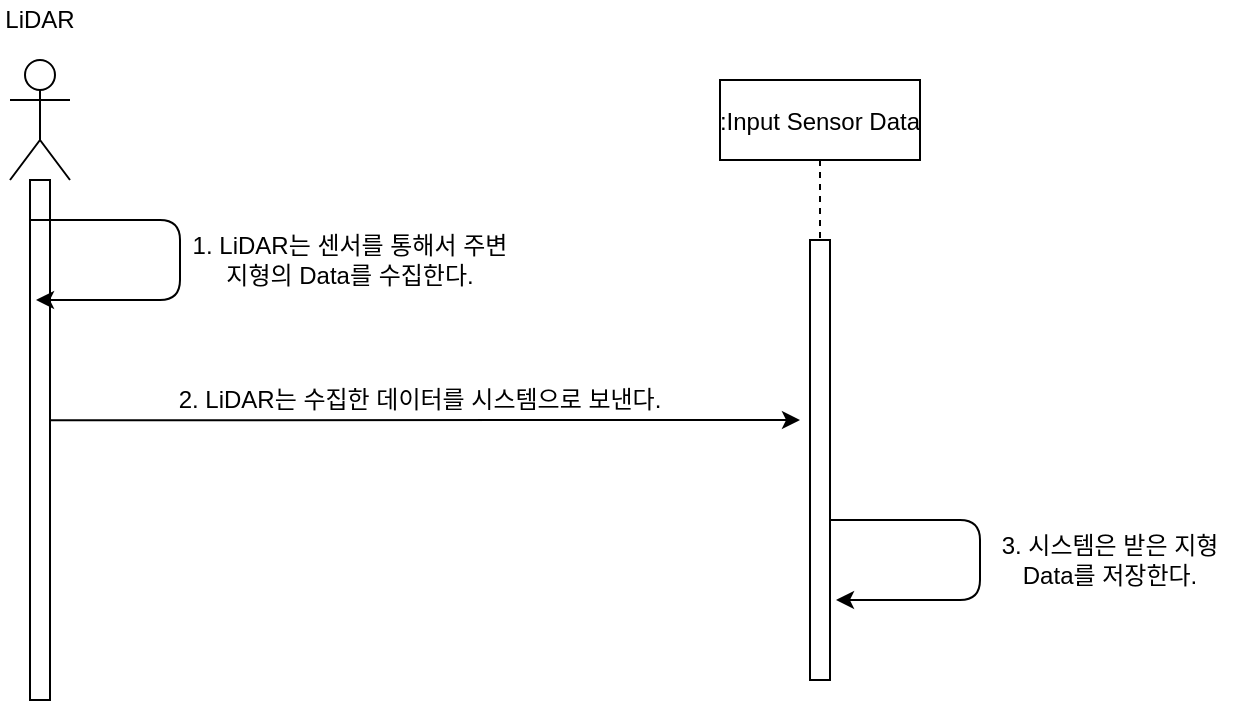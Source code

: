 <mxfile version="14.7.2" type="device" pages="4"><diagram id="3guSomTCZBrmIx5-1MZk" name="지형탐색"><mxGraphModel dx="1278" dy="548" grid="1" gridSize="10" guides="1" tooltips="1" connect="1" arrows="1" fold="1" page="1" pageScale="1" pageWidth="827" pageHeight="1169" math="0" shadow="0"><root><mxCell id="Mint4dMkKTRFK8gv9WQM-0"/><mxCell id="Mint4dMkKTRFK8gv9WQM-1" parent="Mint4dMkKTRFK8gv9WQM-0"/><mxCell id="lDvY7S0ZKRNATYjXZPcy-16" value="" style="shape=umlActor;verticalLabelPosition=bottom;verticalAlign=top;html=1;outlineConnect=0;" parent="Mint4dMkKTRFK8gv9WQM-1" vertex="1"><mxGeometry x="85" y="90" width="30" height="60" as="geometry"/></mxCell><mxCell id="lDvY7S0ZKRNATYjXZPcy-17" value="" style="points=[];perimeter=orthogonalPerimeter;rounded=0;shadow=0;strokeWidth=1;" parent="Mint4dMkKTRFK8gv9WQM-1" vertex="1"><mxGeometry x="95" y="150" width="10" height="260" as="geometry"/></mxCell><mxCell id="lDvY7S0ZKRNATYjXZPcy-18" value="LiDAR" style="text;html=1;strokeColor=none;fillColor=none;align=center;verticalAlign=middle;whiteSpace=wrap;rounded=0;" parent="Mint4dMkKTRFK8gv9WQM-1" vertex="1"><mxGeometry x="80" y="60" width="40" height="20" as="geometry"/></mxCell><mxCell id="lDvY7S0ZKRNATYjXZPcy-20" value="" style="endArrow=classic;html=1;" parent="Mint4dMkKTRFK8gv9WQM-1" edge="1"><mxGeometry width="50" height="50" relative="1" as="geometry"><mxPoint x="495" y="320" as="sourcePoint"/><mxPoint x="498" y="360" as="targetPoint"/><Array as="points"><mxPoint x="570" y="320"/><mxPoint x="570" y="360"/></Array></mxGeometry></mxCell><mxCell id="lDvY7S0ZKRNATYjXZPcy-52" value="" style="endArrow=classic;html=1;" parent="Mint4dMkKTRFK8gv9WQM-1" edge="1"><mxGeometry width="50" height="50" relative="1" as="geometry"><mxPoint x="95" y="170" as="sourcePoint"/><mxPoint x="98" y="210" as="targetPoint"/><Array as="points"><mxPoint x="170" y="170"/><mxPoint x="170" y="210"/></Array></mxGeometry></mxCell><mxCell id="lDvY7S0ZKRNATYjXZPcy-53" value="1. LiDAR는 센서를 통해서 주변 지형의 Data를 수집한다." style="text;html=1;strokeColor=none;fillColor=none;align=center;verticalAlign=middle;whiteSpace=wrap;rounded=0;" parent="Mint4dMkKTRFK8gv9WQM-1" vertex="1"><mxGeometry x="170" y="180" width="170" height="20" as="geometry"/></mxCell><mxCell id="lDvY7S0ZKRNATYjXZPcy-54" value="" style="endArrow=classic;html=1;" parent="Mint4dMkKTRFK8gv9WQM-1" edge="1"><mxGeometry width="50" height="50" relative="1" as="geometry"><mxPoint x="105" y="270.1" as="sourcePoint"/><mxPoint x="480" y="270" as="targetPoint"/></mxGeometry></mxCell><mxCell id="lDvY7S0ZKRNATYjXZPcy-55" value="2. LiDAR는 수집한 데이터를 시스템으로 보낸다." style="text;html=1;strokeColor=none;fillColor=none;align=center;verticalAlign=middle;whiteSpace=wrap;rounded=0;" parent="Mint4dMkKTRFK8gv9WQM-1" vertex="1"><mxGeometry x="130" y="250" width="320" height="20" as="geometry"/></mxCell><mxCell id="lDvY7S0ZKRNATYjXZPcy-57" value="3. 시스템은 받은 지형 Data를 저장한다." style="text;html=1;strokeColor=none;fillColor=none;align=center;verticalAlign=middle;whiteSpace=wrap;rounded=0;" parent="Mint4dMkKTRFK8gv9WQM-1" vertex="1"><mxGeometry x="570" y="330" width="130" height="20" as="geometry"/></mxCell><mxCell id="ZVJivd9Vlf51l9RdBbCk-0" value=":Input Sensor Data" style="shape=umlLifeline;perimeter=lifelinePerimeter;container=1;collapsible=0;recursiveResize=0;rounded=0;shadow=0;strokeWidth=1;" parent="Mint4dMkKTRFK8gv9WQM-1" vertex="1"><mxGeometry x="440" y="100" width="100" height="300" as="geometry"/></mxCell><mxCell id="ZVJivd9Vlf51l9RdBbCk-1" value="" style="points=[];perimeter=orthogonalPerimeter;rounded=0;shadow=0;strokeWidth=1;" parent="ZVJivd9Vlf51l9RdBbCk-0" vertex="1"><mxGeometry x="45" y="80" width="10" height="220" as="geometry"/></mxCell></root></mxGraphModel></diagram><diagram id="TRA6P9yOkkU0ymN70L_i" name="표적탐지"><mxGraphModel dx="1278" dy="548" grid="1" gridSize="10" guides="1" tooltips="1" connect="1" arrows="1" fold="1" page="1" pageScale="1" pageWidth="827" pageHeight="1169" math="0" shadow="0"><root><mxCell id="IlqGTp6bw7h9uI_sXtvV-0"/><mxCell id="IlqGTp6bw7h9uI_sXtvV-1" parent="IlqGTp6bw7h9uI_sXtvV-0"/><mxCell id="9ZH_nY6OEZUBCB2X7mpm-0" value="" style="points=[];perimeter=orthogonalPerimeter;rounded=0;shadow=0;strokeWidth=1;" parent="IlqGTp6bw7h9uI_sXtvV-1" vertex="1"><mxGeometry x="305" y="150" width="10" height="260" as="geometry"/></mxCell><mxCell id="9ZH_nY6OEZUBCB2X7mpm-1" value="" style="shape=umlActor;verticalLabelPosition=bottom;verticalAlign=top;html=1;outlineConnect=0;" parent="IlqGTp6bw7h9uI_sXtvV-1" vertex="1"><mxGeometry x="85" y="90" width="30" height="60" as="geometry"/></mxCell><mxCell id="9ZH_nY6OEZUBCB2X7mpm-2" value="" style="points=[];perimeter=orthogonalPerimeter;rounded=0;shadow=0;strokeWidth=1;" parent="IlqGTp6bw7h9uI_sXtvV-1" vertex="1"><mxGeometry x="95" y="150" width="10" height="260" as="geometry"/></mxCell><mxCell id="9ZH_nY6OEZUBCB2X7mpm-3" value="사용자" style="text;html=1;strokeColor=none;fillColor=none;align=center;verticalAlign=middle;whiteSpace=wrap;rounded=0;" parent="IlqGTp6bw7h9uI_sXtvV-1" vertex="1"><mxGeometry x="80" y="60" width="40" height="20" as="geometry"/></mxCell><mxCell id="9ZH_nY6OEZUBCB2X7mpm-7" value="1.1. RunCamera" style="text;html=1;strokeColor=none;fillColor=none;align=center;verticalAlign=middle;whiteSpace=wrap;rounded=0;" parent="IlqGTp6bw7h9uI_sXtvV-1" vertex="1"><mxGeometry x="349" y="190" width="125" height="20" as="geometry"/></mxCell><mxCell id="9ZH_nY6OEZUBCB2X7mpm-8" value="zed.Camera" style="rounded=0;whiteSpace=wrap;html=1;" parent="IlqGTp6bw7h9uI_sXtvV-1" vertex="1"><mxGeometry x="250" y="80" width="120" height="60" as="geometry"/></mxCell><mxCell id="9ZH_nY6OEZUBCB2X7mpm-11" value="" style="endArrow=classic;html=1;entryX=-0.1;entryY=0.189;entryDx=0;entryDy=0;entryPerimeter=0;" parent="IlqGTp6bw7h9uI_sXtvV-1" target="9ZH_nY6OEZUBCB2X7mpm-0" edge="1"><mxGeometry width="50" height="50" relative="1" as="geometry"><mxPoint x="110" y="199" as="sourcePoint"/><mxPoint x="297.29" y="181.2" as="targetPoint"/></mxGeometry></mxCell><mxCell id="9ZH_nY6OEZUBCB2X7mpm-12" value="1. 사용자는 시스템에서 표적탐지 기능을 실행한다.." style="text;html=1;strokeColor=none;fillColor=none;align=center;verticalAlign=middle;whiteSpace=wrap;rounded=0;" parent="IlqGTp6bw7h9uI_sXtvV-1" vertex="1"><mxGeometry x="120" y="170" width="180" height="20" as="geometry"/></mxCell><mxCell id="9ZH_nY6OEZUBCB2X7mpm-15" value="" style="points=[];perimeter=orthogonalPerimeter;rounded=0;shadow=0;strokeWidth=1;" parent="IlqGTp6bw7h9uI_sXtvV-1" vertex="1"><mxGeometry x="484" y="150" width="10" height="260" as="geometry"/></mxCell><mxCell id="9ZH_nY6OEZUBCB2X7mpm-16" value="" style="endArrow=classic;html=1;entryX=0.1;entryY=0.25;entryDx=0;entryDy=0;entryPerimeter=0;" parent="IlqGTp6bw7h9uI_sXtvV-1" source="9ZH_nY6OEZUBCB2X7mpm-0" target="9ZH_nY6OEZUBCB2X7mpm-15" edge="1"><mxGeometry width="50" height="50" relative="1" as="geometry"><mxPoint x="320" y="230" as="sourcePoint"/><mxPoint x="590" y="215" as="targetPoint"/></mxGeometry></mxCell><mxCell id="9ZH_nY6OEZUBCB2X7mpm-17" value="" style="shape=umlActor;verticalLabelPosition=bottom;verticalAlign=top;html=1;outlineConnect=0;" parent="IlqGTp6bw7h9uI_sXtvV-1" vertex="1"><mxGeometry x="474" y="80" width="30" height="60" as="geometry"/></mxCell><mxCell id="9ZH_nY6OEZUBCB2X7mpm-18" value="ZED Camera" style="text;html=1;strokeColor=none;fillColor=none;align=center;verticalAlign=middle;whiteSpace=wrap;rounded=0;" parent="IlqGTp6bw7h9uI_sXtvV-1" vertex="1"><mxGeometry x="444" y="60" width="90" height="20" as="geometry"/></mxCell><mxCell id="9ZH_nY6OEZUBCB2X7mpm-19" value="" style="points=[];perimeter=orthogonalPerimeter;rounded=0;shadow=0;strokeWidth=1;" parent="IlqGTp6bw7h9uI_sXtvV-1" vertex="1"><mxGeometry x="764" y="145" width="10" height="300" as="geometry"/></mxCell><mxCell id="9ZH_nY6OEZUBCB2X7mpm-20" value="Storage : folder" style="rounded=0;whiteSpace=wrap;html=1;" parent="IlqGTp6bw7h9uI_sXtvV-1" vertex="1"><mxGeometry x="709" y="80" width="120" height="60" as="geometry"/></mxCell><mxCell id="9ZH_nY6OEZUBCB2X7mpm-21" value="" style="endArrow=classic;html=1;exitX=1.02;exitY=0.331;exitDx=0;exitDy=0;exitPerimeter=0;" parent="IlqGTp6bw7h9uI_sXtvV-1" source="9ZH_nY6OEZUBCB2X7mpm-15" edge="1"><mxGeometry width="50" height="50" relative="1" as="geometry"><mxPoint x="609" y="242" as="sourcePoint"/><mxPoint x="762" y="236" as="targetPoint"/></mxGeometry></mxCell><mxCell id="9ZH_nY6OEZUBCB2X7mpm-22" value="2. 시스템은 Camera를 통해 Data를 수집하고 저장한다." style="text;html=1;strokeColor=none;fillColor=none;align=center;verticalAlign=middle;whiteSpace=wrap;rounded=0;" parent="IlqGTp6bw7h9uI_sXtvV-1" vertex="1"><mxGeometry x="534" y="210" width="160" height="20" as="geometry"/></mxCell><mxCell id="9ZH_nY6OEZUBCB2X7mpm-23" value="zed.py" style="rounded=0;whiteSpace=wrap;html=1;" parent="IlqGTp6bw7h9uI_sXtvV-1" vertex="1"><mxGeometry x="919" y="80" width="120" height="60" as="geometry"/></mxCell><mxCell id="9ZH_nY6OEZUBCB2X7mpm-24" value="" style="points=[];perimeter=orthogonalPerimeter;rounded=0;shadow=0;strokeWidth=1;" parent="IlqGTp6bw7h9uI_sXtvV-1" vertex="1"><mxGeometry x="974" y="145" width="10" height="290" as="geometry"/></mxCell><mxCell id="9ZH_nY6OEZUBCB2X7mpm-28" value="" style="endArrow=classic;html=1;" parent="IlqGTp6bw7h9uI_sXtvV-1" edge="1"><mxGeometry width="50" height="50" relative="1" as="geometry"><mxPoint x="774" y="270" as="sourcePoint"/><mxPoint x="969" y="270" as="targetPoint"/><Array as="points"><mxPoint x="839" y="270"/></Array></mxGeometry></mxCell><mxCell id="9ZH_nY6OEZUBCB2X7mpm-29" value="3. 시스템은 수집된 데이터에 접근하여 표적탐지를 수행한다." style="text;html=1;strokeColor=none;fillColor=none;align=center;verticalAlign=middle;whiteSpace=wrap;rounded=0;" parent="IlqGTp6bw7h9uI_sXtvV-1" vertex="1"><mxGeometry x="789" y="240" width="170" height="20" as="geometry"/></mxCell><mxCell id="_4-A8TvrwxdGA8vYdjoW-1" value="main.py" style="rounded=0;whiteSpace=wrap;html=1;" parent="IlqGTp6bw7h9uI_sXtvV-1" vertex="1"><mxGeometry x="1080" y="80" width="120" height="60" as="geometry"/></mxCell><mxCell id="_4-A8TvrwxdGA8vYdjoW-2" value="" style="points=[];perimeter=orthogonalPerimeter;rounded=0;shadow=0;strokeWidth=1;" parent="IlqGTp6bw7h9uI_sXtvV-1" vertex="1"><mxGeometry x="1135" y="145" width="10" height="290" as="geometry"/></mxCell><mxCell id="_4-A8TvrwxdGA8vYdjoW-3" value="" style="endArrow=classic;html=1;exitX=0.069;exitY=1.008;exitDx=0;exitDy=0;exitPerimeter=0;" parent="IlqGTp6bw7h9uI_sXtvV-1" source="_4-A8TvrwxdGA8vYdjoW-4" edge="1"><mxGeometry width="50" height="50" relative="1" as="geometry"><mxPoint x="974" y="290.42" as="sourcePoint"/><mxPoint x="1139" y="290" as="targetPoint"/><Array as="points"><mxPoint x="1009" y="290"/></Array></mxGeometry></mxCell><mxCell id="_4-A8TvrwxdGA8vYdjoW-4" value="3.1. odometry" style="text;html=1;strokeColor=none;fillColor=none;align=center;verticalAlign=middle;whiteSpace=wrap;rounded=0;" parent="IlqGTp6bw7h9uI_sXtvV-1" vertex="1"><mxGeometry x="974" y="270" width="170" height="20" as="geometry"/></mxCell><mxCell id="_4-A8TvrwxdGA8vYdjoW-5" value="" style="endArrow=classic;html=1;" parent="IlqGTp6bw7h9uI_sXtvV-1" edge="1"><mxGeometry width="50" height="50" relative="1" as="geometry"><mxPoint x="1145" y="320" as="sourcePoint"/><mxPoint x="1149" y="400" as="targetPoint"/><Array as="points"><mxPoint x="1199" y="320"/><mxPoint x="1199" y="400"/></Array></mxGeometry></mxCell><mxCell id="_4-A8TvrwxdGA8vYdjoW-6" value="3.2. obj_dect" style="text;html=1;strokeColor=none;fillColor=none;align=center;verticalAlign=middle;whiteSpace=wrap;rounded=0;" parent="IlqGTp6bw7h9uI_sXtvV-1" vertex="1"><mxGeometry x="1194" y="340" width="94" height="20" as="geometry"/></mxCell></root></mxGraphModel></diagram><diagram id="kgpKYQtTHZ0yAKxKKP6v" name="통합지도생성"><mxGraphModel dx="1826" dy="783" grid="1" gridSize="10" guides="1" tooltips="1" connect="1" arrows="1" fold="1" page="1" pageScale="1" pageWidth="850" pageHeight="1100" math="0" shadow="0"><root><mxCell id="0"/><mxCell id="1" parent="0"/><mxCell id="3nuBFxr9cyL0pnOWT2aG-5" value=":Input Sensor Data" style="shape=umlLifeline;perimeter=lifelinePerimeter;container=1;collapsible=0;recursiveResize=0;rounded=0;shadow=0;strokeWidth=1;" parent="1" vertex="1"><mxGeometry x="555" y="80" width="100" height="190" as="geometry"/></mxCell><mxCell id="3nuBFxr9cyL0pnOWT2aG-6" value="" style="points=[];perimeter=orthogonalPerimeter;rounded=0;shadow=0;strokeWidth=1;" parent="3nuBFxr9cyL0pnOWT2aG-5" vertex="1"><mxGeometry x="45" y="70" width="10" height="100" as="geometry"/></mxCell><mxCell id="asOGMgMNkewj5AGXx8Fw-10" value=":Local SLAM" style="shape=umlLifeline;perimeter=lifelinePerimeter;container=1;collapsible=0;recursiveResize=0;rounded=0;shadow=0;strokeWidth=1;" parent="1" vertex="1"><mxGeometry x="725" y="80" width="100" height="140" as="geometry"/></mxCell><mxCell id="asOGMgMNkewj5AGXx8Fw-11" value="" style="points=[];perimeter=orthogonalPerimeter;rounded=0;shadow=0;strokeWidth=1;" parent="asOGMgMNkewj5AGXx8Fw-10" vertex="1"><mxGeometry x="45" y="80" width="10" height="60" as="geometry"/></mxCell><mxCell id="asOGMgMNkewj5AGXx8Fw-12" value=":Grobal SLAM" style="shape=umlLifeline;perimeter=lifelinePerimeter;container=1;collapsible=0;recursiveResize=0;rounded=0;shadow=0;strokeWidth=1;" parent="1" vertex="1"><mxGeometry x="900" y="80" width="100" height="210" as="geometry"/></mxCell><mxCell id="asOGMgMNkewj5AGXx8Fw-13" value="" style="points=[];perimeter=orthogonalPerimeter;rounded=0;shadow=0;strokeWidth=1;" parent="1" vertex="1"><mxGeometry x="945" y="160" width="10" height="120" as="geometry"/></mxCell><mxCell id="asOGMgMNkewj5AGXx8Fw-18" value="" style="endArrow=classic;html=1;exitX=0.5;exitY=0.125;exitDx=0;exitDy=0;exitPerimeter=0;" parent="1" edge="1"><mxGeometry width="50" height="50" relative="1" as="geometry"><mxPoint x="780" y="210" as="sourcePoint"/><mxPoint x="945" y="210" as="targetPoint"/></mxGeometry></mxCell><mxCell id="asOGMgMNkewj5AGXx8Fw-19" value="" style="endArrow=classic;html=1;entryX=0.2;entryY=0.665;entryDx=0;entryDy=0;entryPerimeter=0;" parent="1" target="asOGMgMNkewj5AGXx8Fw-13" edge="1"><mxGeometry width="50" height="50" relative="1" as="geometry"><mxPoint x="605" y="240" as="sourcePoint"/><mxPoint x="935" y="240" as="targetPoint"/><Array as="points"><mxPoint x="825" y="240"/><mxPoint x="875" y="240"/></Array></mxGeometry></mxCell><mxCell id="asOGMgMNkewj5AGXx8Fw-20" value="1.3. InsertionResult" style="text;html=1;strokeColor=none;fillColor=none;align=center;verticalAlign=middle;whiteSpace=wrap;rounded=0;" parent="1" vertex="1"><mxGeometry x="805" y="190" width="110" height="20" as="geometry"/></mxCell><mxCell id="asOGMgMNkewj5AGXx8Fw-22" value="1.4 FIxFramePose" style="text;html=1;strokeColor=none;fillColor=none;align=center;verticalAlign=middle;whiteSpace=wrap;rounded=0;" parent="1" vertex="1"><mxGeometry x="710" y="220" width="110" height="20" as="geometry"/></mxCell><mxCell id="asOGMgMNkewj5AGXx8Fw-28" value="" style="shape=umlActor;verticalLabelPosition=bottom;verticalAlign=top;html=1;outlineConnect=0;" parent="1" vertex="1"><mxGeometry x="75" y="90" width="30" height="60" as="geometry"/></mxCell><mxCell id="asOGMgMNkewj5AGXx8Fw-29" value="" style="points=[];perimeter=orthogonalPerimeter;rounded=0;shadow=0;strokeWidth=1;" parent="1" vertex="1"><mxGeometry x="85" y="150" width="10" height="560" as="geometry"/></mxCell><mxCell id="asOGMgMNkewj5AGXx8Fw-30" value="사용자" style="text;html=1;strokeColor=none;fillColor=none;align=center;verticalAlign=middle;whiteSpace=wrap;rounded=0;" parent="1" vertex="1"><mxGeometry x="70" y="60" width="40" height="20" as="geometry"/></mxCell><mxCell id="yTJG3XSriIJuhmUBnkkA-3" value="1.2. PoseExtrapolator" style="text;html=1;strokeColor=none;fillColor=none;align=center;verticalAlign=middle;whiteSpace=wrap;rounded=0;" parent="1" vertex="1"><mxGeometry x="615" y="170" width="160" height="20" as="geometry"/></mxCell><mxCell id="yTJG3XSriIJuhmUBnkkA-7" value="1.5 ExtraplatePoses" style="text;html=1;strokeColor=none;fillColor=none;align=center;verticalAlign=middle;whiteSpace=wrap;rounded=0;" parent="1" vertex="1"><mxGeometry x="970" y="210" width="115" height="20" as="geometry"/></mxCell><mxCell id="yTJG3XSriIJuhmUBnkkA-8" value="" style="endArrow=classic;html=1;" parent="1" edge="1"><mxGeometry width="50" height="50" relative="1" as="geometry"><mxPoint x="610" y="188" as="sourcePoint"/><mxPoint x="775" y="190" as="targetPoint"/></mxGeometry></mxCell><mxCell id="yTJG3XSriIJuhmUBnkkA-9" value="Integrate Object" style="shape=umlLifeline;perimeter=lifelinePerimeter;container=1;collapsible=0;recursiveResize=0;rounded=0;shadow=0;strokeWidth=1;" parent="1" vertex="1"><mxGeometry x="1400" y="80" width="100" height="470" as="geometry"/></mxCell><mxCell id="Fp8Ga5wMARBGPdTI-uoy-1" value=":Roslaunch" style="shape=umlLifeline;perimeter=lifelinePerimeter;container=1;collapsible=0;recursiveResize=0;rounded=0;shadow=0;strokeWidth=1;" parent="1" vertex="1"><mxGeometry x="370" y="80" width="100" height="200" as="geometry"/></mxCell><mxCell id="Fp8Ga5wMARBGPdTI-uoy-2" value="" style="points=[];perimeter=orthogonalPerimeter;rounded=0;shadow=0;strokeWidth=1;" parent="Fp8Ga5wMARBGPdTI-uoy-1" vertex="1"><mxGeometry x="45" y="70" width="10" height="120" as="geometry"/></mxCell><mxCell id="Fp8Ga5wMARBGPdTI-uoy-3" value="1. 사용자는 시스템에 cartograhper기술을 실행한다." style="text;html=1;strokeColor=none;fillColor=none;align=center;verticalAlign=middle;whiteSpace=wrap;rounded=0;" parent="1" vertex="1"><mxGeometry x="100" y="150" width="310" height="20" as="geometry"/></mxCell><mxCell id="Fp8Ga5wMARBGPdTI-uoy-4" value="" style="endArrow=classic;html=1;entryX=0;entryY=0.4;entryDx=0;entryDy=0;entryPerimeter=0;" parent="1" target="Fp8Ga5wMARBGPdTI-uoy-5" edge="1"><mxGeometry width="50" height="50" relative="1" as="geometry"><mxPoint x="95" y="168" as="sourcePoint"/><mxPoint x="410" y="168" as="targetPoint"/></mxGeometry></mxCell><mxCell id="Fp8Ga5wMARBGPdTI-uoy-5" value="1.1. my_robot_launch" style="text;html=1;strokeColor=none;fillColor=none;align=center;verticalAlign=middle;whiteSpace=wrap;rounded=0;" parent="1" vertex="1"><mxGeometry x="420" y="160" width="177.5" height="20" as="geometry"/></mxCell><mxCell id="Fp8Ga5wMARBGPdTI-uoy-6" value="" style="endArrow=classic;html=1;" parent="1" edge="1"><mxGeometry width="50" height="50" relative="1" as="geometry"><mxPoint x="430" y="178" as="sourcePoint"/><mxPoint x="597.5" y="178" as="targetPoint"/></mxGeometry></mxCell><mxCell id="WgTYKKpGpothGnEA1qie-1" value="3. 사용자는 cartographer 기술을 통해 작성된 지도를 저장한다." style="text;html=1;strokeColor=none;fillColor=none;align=center;verticalAlign=middle;whiteSpace=wrap;rounded=0;" parent="1" vertex="1"><mxGeometry x="415" y="320" width="380" height="20" as="geometry"/></mxCell><mxCell id="WgTYKKpGpothGnEA1qie-2" value="" style="endArrow=classic;html=1;entryX=0.167;entryY=0.617;entryDx=0;entryDy=0;entryPerimeter=0;" parent="1" source="asOGMgMNkewj5AGXx8Fw-29" target="WgTYKKpGpothGnEA1qie-10" edge="1"><mxGeometry width="50" height="50" relative="1" as="geometry"><mxPoint x="95" y="318" as="sourcePoint"/><mxPoint x="1251" y="340" as="targetPoint"/></mxGeometry></mxCell><mxCell id="WgTYKKpGpothGnEA1qie-3" value=":Rviz" style="shape=umlLifeline;perimeter=lifelinePerimeter;container=1;collapsible=0;recursiveResize=0;rounded=0;shadow=0;strokeWidth=1;" parent="1" vertex="1"><mxGeometry x="1050" y="80" width="100" height="250" as="geometry"/></mxCell><mxCell id="WgTYKKpGpothGnEA1qie-4" value="" style="points=[];perimeter=orthogonalPerimeter;rounded=0;shadow=0;strokeWidth=1;" parent="1" vertex="1"><mxGeometry x="1095" y="160" width="10" height="160" as="geometry"/></mxCell><mxCell id="WgTYKKpGpothGnEA1qie-6" value="" style="endArrow=classic;html=1;exitX=0.5;exitY=0.125;exitDx=0;exitDy=0;exitPerimeter=0;entryX=0.08;entryY=0.437;entryDx=0;entryDy=0;entryPerimeter=0;" parent="1" target="WgTYKKpGpothGnEA1qie-4" edge="1"><mxGeometry width="50" height="50" relative="1" as="geometry"><mxPoint x="955" y="229.5" as="sourcePoint"/><mxPoint x="1090" y="230" as="targetPoint"/></mxGeometry></mxCell><mxCell id="WgTYKKpGpothGnEA1qie-7" value="2. 시스템은 작성된 지도를 사용자에게 보여준다." style="text;html=1;strokeColor=none;fillColor=none;align=center;verticalAlign=middle;whiteSpace=wrap;rounded=0;" parent="1" vertex="1"><mxGeometry x="460" y="270" width="305" height="20" as="geometry"/></mxCell><mxCell id="WgTYKKpGpothGnEA1qie-8" value="" style="endArrow=classic;html=1;exitX=0.034;exitY=0.814;exitDx=0;exitDy=0;exitPerimeter=0;" parent="1" source="WgTYKKpGpothGnEA1qie-4" edge="1"><mxGeometry width="50" height="50" relative="1" as="geometry"><mxPoint x="1120" y="290" as="sourcePoint"/><mxPoint x="95.0" y="290" as="targetPoint"/></mxGeometry></mxCell><mxCell id="asOGMgMNkewj5AGXx8Fw-36" value="" style="endArrow=classic;html=1;exitX=0.9;exitY=0.83;exitDx=0;exitDy=0;exitPerimeter=0;" parent="1" target="yTJG3XSriIJuhmUBnkkA-10" edge="1"><mxGeometry width="50" height="50" relative="1" as="geometry"><mxPoint x="95" y="622" as="sourcePoint"/><mxPoint x="291" y="539.9" as="targetPoint"/></mxGeometry></mxCell><mxCell id="asOGMgMNkewj5AGXx8Fw-37" value="4. 사용자는 USB를 시스템에 연결한다." style="text;html=1;strokeColor=none;fillColor=none;align=center;verticalAlign=middle;whiteSpace=wrap;rounded=0;" parent="1" vertex="1"><mxGeometry x="675" y="590" width="275" height="20" as="geometry"/></mxCell><mxCell id="asOGMgMNkewj5AGXx8Fw-39" value="5. 사용자는 시스템에서 통합지도를 얻는다." style="text;html=1;strokeColor=none;fillColor=none;align=center;verticalAlign=middle;whiteSpace=wrap;rounded=0;" parent="1" vertex="1"><mxGeometry x="710" y="650" width="260" height="20" as="geometry"/></mxCell><mxCell id="asOGMgMNkewj5AGXx8Fw-40" value="" style="html=1;verticalAlign=bottom;endArrow=open;dashed=1;endSize=8;exitX=0.2;exitY=0.945;exitDx=0;exitDy=0;exitPerimeter=0;" parent="1" source="yTJG3XSriIJuhmUBnkkA-10" edge="1"><mxGeometry relative="1" as="geometry"><mxPoint x="287" y="602" as="sourcePoint"/><mxPoint x="98" y="680" as="targetPoint"/></mxGeometry></mxCell><mxCell id="yTJG3XSriIJuhmUBnkkA-10" value="" style="points=[];perimeter=orthogonalPerimeter;rounded=0;shadow=0;strokeWidth=1;" parent="1" vertex="1"><mxGeometry x="1445" y="320" width="10" height="380" as="geometry"/></mxCell><mxCell id="WgTYKKpGpothGnEA1qie-9" value="Save Rviz Image" style="shape=umlLifeline;perimeter=lifelinePerimeter;container=1;collapsible=0;recursiveResize=0;rounded=0;shadow=0;strokeWidth=1;" parent="1" vertex="1"><mxGeometry x="1170" y="80" width="100" height="300" as="geometry"/></mxCell><mxCell id="WgTYKKpGpothGnEA1qie-10" value="" style="points=[];perimeter=orthogonalPerimeter;rounded=0;shadow=0;strokeWidth=1;" parent="1" vertex="1"><mxGeometry x="1215" y="260" width="10" height="140" as="geometry"/></mxCell><mxCell id="WgTYKKpGpothGnEA1qie-12" value="4. 시스템은 저장된 지도를 확인하고 표적탐지 Data와 통합한다." style="text;html=1;strokeColor=none;fillColor=none;align=center;verticalAlign=middle;whiteSpace=wrap;rounded=0;" parent="1" vertex="1"><mxGeometry x="1230" y="360" width="204" height="20" as="geometry"/></mxCell><mxCell id="WgTYKKpGpothGnEA1qie-13" value="" style="endArrow=classic;html=1;exitX=1.095;exitY=0.917;exitDx=0;exitDy=0;exitPerimeter=0;entryX=0.152;entryY=0.185;entryDx=0;entryDy=0;entryPerimeter=0;" parent="1" source="WgTYKKpGpothGnEA1qie-10" target="yTJG3XSriIJuhmUBnkkA-10" edge="1"><mxGeometry width="50" height="50" relative="1" as="geometry"><mxPoint x="1230" y="370" as="sourcePoint"/><mxPoint x="1440" y="388" as="targetPoint"/></mxGeometry></mxCell><mxCell id="Jma0sPP9RuJyI229QfSx-1" value="" style="endArrow=classic;html=1;" parent="1" edge="1"><mxGeometry width="50" height="50" relative="1" as="geometry"><mxPoint x="1455" y="455" as="sourcePoint"/><mxPoint x="1460" y="570" as="targetPoint"/><Array as="points"><mxPoint x="1530" y="455"/><mxPoint x="1530" y="570"/></Array></mxGeometry></mxCell><mxCell id="Jma0sPP9RuJyI229QfSx-2" value="4.1.&amp;nbsp; add_object" style="text;html=1;strokeColor=none;fillColor=none;align=center;verticalAlign=middle;whiteSpace=wrap;rounded=0;" parent="1" vertex="1"><mxGeometry x="1530" y="490" width="100" height="20" as="geometry"/></mxCell></root></mxGraphModel></diagram><diagram id="VREOFdl0fnfTYb-TXonS" name="자율비행"><mxGraphModel dx="1278" dy="548" grid="1" gridSize="10" guides="1" tooltips="1" connect="1" arrows="1" fold="1" page="1" pageScale="1" pageWidth="827" pageHeight="1169" math="0" shadow="0"><root><mxCell id="ujUClG1awE4BTqK4prCh-0"/><mxCell id="ujUClG1awE4BTqK4prCh-1" parent="ujUClG1awE4BTqK4prCh-0"/><mxCell id="KOsFBwjhCHtia7Kk8JiD-3" value="" style="rounded=0;whiteSpace=wrap;html=1;fillColor=#878787;" vertex="1" parent="ujUClG1awE4BTqK4prCh-1"><mxGeometry x="50" y="50" width="910" height="390" as="geometry"/></mxCell><mxCell id="eqcHjPVsFJfvU8UYrJS1-0" value="" style="points=[];perimeter=orthogonalPerimeter;rounded=0;shadow=0;strokeWidth=1;fillColor=#878787;" parent="ujUClG1awE4BTqK4prCh-1" vertex="1"><mxGeometry x="545" y="150" width="10" height="260" as="geometry"/></mxCell><mxCell id="eqcHjPVsFJfvU8UYrJS1-1" value="" style="shape=umlActor;verticalLabelPosition=bottom;verticalAlign=top;html=1;outlineConnect=0;fillColor=#878787;" parent="ujUClG1awE4BTqK4prCh-1" vertex="1"><mxGeometry x="300" y="90" width="30" height="60" as="geometry"/></mxCell><mxCell id="eqcHjPVsFJfvU8UYrJS1-2" value="" style="points=[];perimeter=orthogonalPerimeter;rounded=0;shadow=0;strokeWidth=1;fillColor=#878787;" parent="ujUClG1awE4BTqK4prCh-1" vertex="1"><mxGeometry x="310" y="150" width="10" height="260" as="geometry"/></mxCell><mxCell id="eqcHjPVsFJfvU8UYrJS1-3" value="Flight Controller" style="text;html=1;strokeColor=none;fillColor=none;align=center;verticalAlign=middle;whiteSpace=wrap;rounded=0;" parent="ujUClG1awE4BTqK4prCh-1" vertex="1"><mxGeometry x="270" y="60" width="90" height="20" as="geometry"/></mxCell><mxCell id="eqcHjPVsFJfvU8UYrJS1-4" value="" style="endArrow=classic;html=1;" parent="ujUClG1awE4BTqK4prCh-1" edge="1"><mxGeometry width="50" height="50" relative="1" as="geometry"><mxPoint x="557" y="206" as="sourcePoint"/><mxPoint x="865" y="206" as="targetPoint"/><Array as="points"><mxPoint x="620" y="206"/><mxPoint x="680" y="206"/><mxPoint x="750" y="206"/></Array></mxGeometry></mxCell><mxCell id="eqcHjPVsFJfvU8UYrJS1-5" value="" style="endArrow=classic;html=1;" parent="ujUClG1awE4BTqK4prCh-1" edge="1"><mxGeometry width="50" height="50" relative="1" as="geometry"><mxPoint x="545" y="290" as="sourcePoint"/><mxPoint x="320" y="290" as="targetPoint"/></mxGeometry></mxCell><mxCell id="eqcHjPVsFJfvU8UYrJS1-6" value="3. 시스템은 결정한 진행경로를 Flight Controller에 보낸다" style="text;html=1;strokeColor=none;fillColor=none;align=center;verticalAlign=middle;whiteSpace=wrap;rounded=0;" parent="ujUClG1awE4BTqK4prCh-1" vertex="1"><mxGeometry x="350" y="260" width="160" height="20" as="geometry"/></mxCell><mxCell id="eqcHjPVsFJfvU8UYrJS1-7" value="" style="shape=umlActor;verticalLabelPosition=bottom;verticalAlign=top;html=1;outlineConnect=0;fillColor=#878787;" parent="ujUClG1awE4BTqK4prCh-1" vertex="1"><mxGeometry x="70" y="90" width="30" height="60" as="geometry"/></mxCell><mxCell id="eqcHjPVsFJfvU8UYrJS1-8" value="Motor" style="text;html=1;strokeColor=none;fillColor=none;align=center;verticalAlign=middle;whiteSpace=wrap;rounded=0;" parent="ujUClG1awE4BTqK4prCh-1" vertex="1"><mxGeometry x="65" y="60" width="40" height="20" as="geometry"/></mxCell><mxCell id="eqcHjPVsFJfvU8UYrJS1-10" value="" style="endArrow=classic;html=1;entryX=1.3;entryY=0.427;entryDx=0;entryDy=0;entryPerimeter=0;exitX=-0.2;exitY=0.427;exitDx=0;exitDy=0;exitPerimeter=0;" parent="ujUClG1awE4BTqK4prCh-1" edge="1"><mxGeometry width="50" height="50" relative="1" as="geometry"><mxPoint x="308" y="321.02" as="sourcePoint"/><mxPoint x="93" y="321.02" as="targetPoint"/></mxGeometry></mxCell><mxCell id="eqcHjPVsFJfvU8UYrJS1-11" value="4. Flight Controller는 결정된 진행 경로에 맞게 Motor를 조절한다." style="text;html=1;strokeColor=none;fillColor=none;align=center;verticalAlign=middle;whiteSpace=wrap;rounded=0;" parent="ujUClG1awE4BTqK4prCh-1" vertex="1"><mxGeometry x="120" y="290" width="180" height="20" as="geometry"/></mxCell><mxCell id="eqcHjPVsFJfvU8UYrJS1-12" value="" style="points=[];perimeter=orthogonalPerimeter;rounded=0;shadow=0;strokeWidth=1;fillColor=#878787;" parent="ujUClG1awE4BTqK4prCh-1" vertex="1"><mxGeometry x="865" y="150" width="10" height="260" as="geometry"/></mxCell><mxCell id="eqcHjPVsFJfvU8UYrJS1-15" value="SLAM" style="rounded=0;whiteSpace=wrap;html=1;fillColor=#878787;" parent="ujUClG1awE4BTqK4prCh-1" vertex="1"><mxGeometry x="810" y="100" width="120" height="40" as="geometry"/></mxCell><mxCell id="eqcHjPVsFJfvU8UYrJS1-16" value="DFS" style="rounded=0;whiteSpace=wrap;html=1;fillColor=#878787;" parent="ujUClG1awE4BTqK4prCh-1" vertex="1"><mxGeometry x="490" y="100" width="120" height="40" as="geometry"/></mxCell><mxCell id="eqcHjPVsFJfvU8UYrJS1-17" value="1. 시스템은 지형 Data를 확인한다." style="text;html=1;strokeColor=none;fillColor=none;align=center;verticalAlign=middle;whiteSpace=wrap;rounded=0;" parent="ujUClG1awE4BTqK4prCh-1" vertex="1"><mxGeometry x="620" y="180" width="200" height="20" as="geometry"/></mxCell><mxCell id="eqcHjPVsFJfvU8UYrJS1-18" value="" style="endArrow=classic;html=1;" parent="ujUClG1awE4BTqK4prCh-1" edge="1"><mxGeometry width="50" height="50" relative="1" as="geometry"><mxPoint x="555" y="230" as="sourcePoint"/><mxPoint x="555" y="260" as="targetPoint"/><Array as="points"><mxPoint x="630" y="230"/><mxPoint x="630" y="260"/></Array></mxGeometry></mxCell><mxCell id="eqcHjPVsFJfvU8UYrJS1-19" value="2. 확인한 지형 Data를 토대로 진행 경로를 결정한다." style="text;html=1;strokeColor=none;fillColor=none;align=center;verticalAlign=middle;whiteSpace=wrap;rounded=0;" parent="ujUClG1awE4BTqK4prCh-1" vertex="1"><mxGeometry x="630" y="240" width="150" height="20" as="geometry"/></mxCell><mxCell id="eqcHjPVsFJfvU8UYrJS1-9" value="" style="html=1;points=[];perimeter=orthogonalPerimeter;fillColor=#878787;" parent="ujUClG1awE4BTqK4prCh-1" vertex="1"><mxGeometry x="80" y="150" width="10" height="260" as="geometry"/></mxCell></root></mxGraphModel></diagram></mxfile>